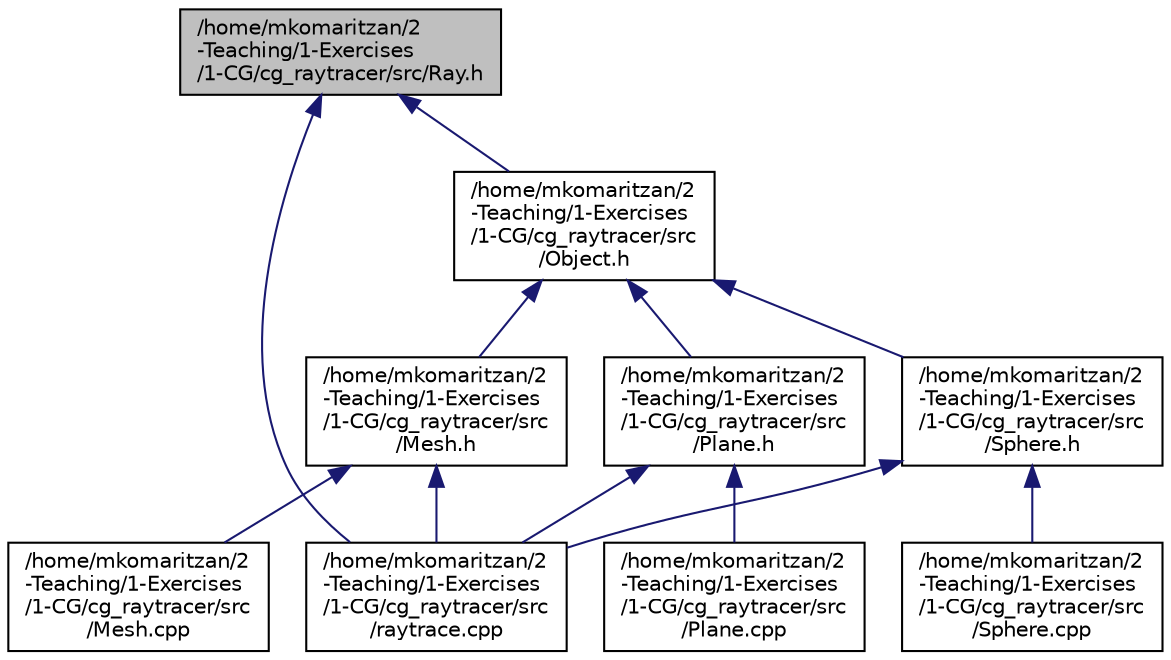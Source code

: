 digraph "/home/mkomaritzan/2-Teaching/1-Exercises/1-CG/cg_raytracer/src/Ray.h"
{
  edge [fontname="Helvetica",fontsize="10",labelfontname="Helvetica",labelfontsize="10"];
  node [fontname="Helvetica",fontsize="10",shape=record];
  Node6 [label="/home/mkomaritzan/2\l-Teaching/1-Exercises\l/1-CG/cg_raytracer/src/Ray.h",height=0.2,width=0.4,color="black", fillcolor="grey75", style="filled", fontcolor="black"];
  Node6 -> Node7 [dir="back",color="midnightblue",fontsize="10",style="solid",fontname="Helvetica"];
  Node7 [label="/home/mkomaritzan/2\l-Teaching/1-Exercises\l/1-CG/cg_raytracer/src\l/Object.h",height=0.2,width=0.4,color="black", fillcolor="white", style="filled",URL="$Object_8h.html"];
  Node7 -> Node8 [dir="back",color="midnightblue",fontsize="10",style="solid",fontname="Helvetica"];
  Node8 [label="/home/mkomaritzan/2\l-Teaching/1-Exercises\l/1-CG/cg_raytracer/src\l/Mesh.h",height=0.2,width=0.4,color="black", fillcolor="white", style="filled",URL="$Mesh_8h.html"];
  Node8 -> Node9 [dir="back",color="midnightblue",fontsize="10",style="solid",fontname="Helvetica"];
  Node9 [label="/home/mkomaritzan/2\l-Teaching/1-Exercises\l/1-CG/cg_raytracer/src\l/Mesh.cpp",height=0.2,width=0.4,color="black", fillcolor="white", style="filled",URL="$Mesh_8cpp.html"];
  Node8 -> Node10 [dir="back",color="midnightblue",fontsize="10",style="solid",fontname="Helvetica"];
  Node10 [label="/home/mkomaritzan/2\l-Teaching/1-Exercises\l/1-CG/cg_raytracer/src\l/raytrace.cpp",height=0.2,width=0.4,color="black", fillcolor="white", style="filled",URL="$raytrace_8cpp.html"];
  Node7 -> Node11 [dir="back",color="midnightblue",fontsize="10",style="solid",fontname="Helvetica"];
  Node11 [label="/home/mkomaritzan/2\l-Teaching/1-Exercises\l/1-CG/cg_raytracer/src\l/Plane.h",height=0.2,width=0.4,color="black", fillcolor="white", style="filled",URL="$Plane_8h.html"];
  Node11 -> Node12 [dir="back",color="midnightblue",fontsize="10",style="solid",fontname="Helvetica"];
  Node12 [label="/home/mkomaritzan/2\l-Teaching/1-Exercises\l/1-CG/cg_raytracer/src\l/Plane.cpp",height=0.2,width=0.4,color="black", fillcolor="white", style="filled",URL="$Plane_8cpp.html"];
  Node11 -> Node10 [dir="back",color="midnightblue",fontsize="10",style="solid",fontname="Helvetica"];
  Node7 -> Node13 [dir="back",color="midnightblue",fontsize="10",style="solid",fontname="Helvetica"];
  Node13 [label="/home/mkomaritzan/2\l-Teaching/1-Exercises\l/1-CG/cg_raytracer/src\l/Sphere.h",height=0.2,width=0.4,color="black", fillcolor="white", style="filled",URL="$Sphere_8h.html"];
  Node13 -> Node10 [dir="back",color="midnightblue",fontsize="10",style="solid",fontname="Helvetica"];
  Node13 -> Node14 [dir="back",color="midnightblue",fontsize="10",style="solid",fontname="Helvetica"];
  Node14 [label="/home/mkomaritzan/2\l-Teaching/1-Exercises\l/1-CG/cg_raytracer/src\l/Sphere.cpp",height=0.2,width=0.4,color="black", fillcolor="white", style="filled",URL="$Sphere_8cpp.html"];
  Node6 -> Node10 [dir="back",color="midnightblue",fontsize="10",style="solid",fontname="Helvetica"];
}
